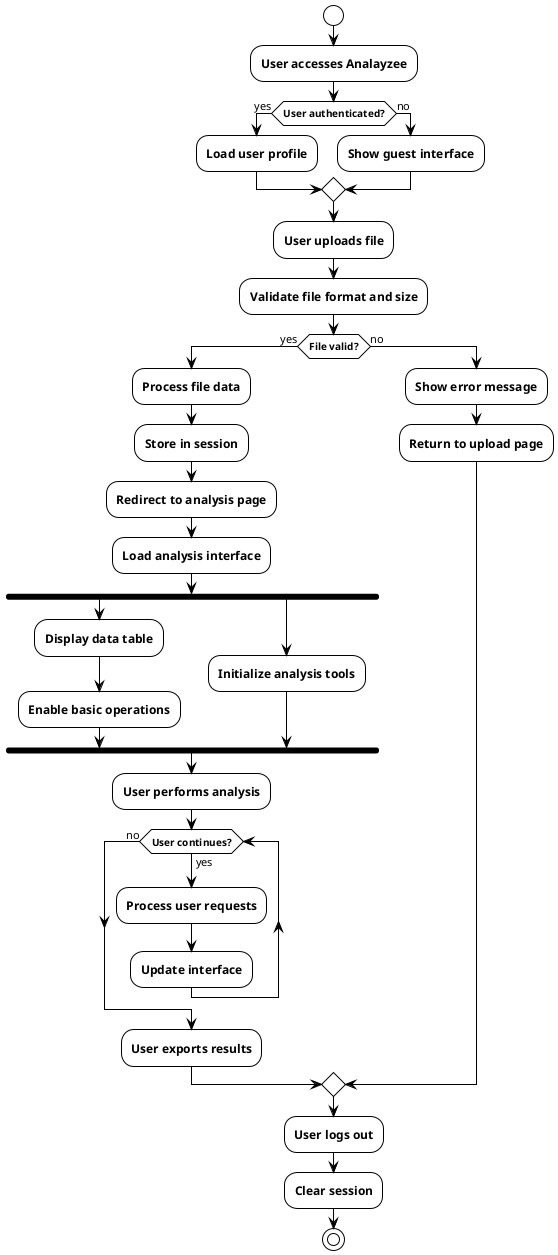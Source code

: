 @startuml Analayzee_Activity_Diagram_Simplified

!theme plain
skinparam activityFontSize 12
skinparam activityFontStyle bold
skinparam activityDiamondFontSize 10

start

:User accesses Analayzee;

if (User authenticated?) then (yes)
    :Load user profile;
else (no)
    :Show guest interface;
endif

:User uploads file;

:Validate file format and size;
if (File valid?) then (yes)
    :Process file data;
    :Store in session;
    :Redirect to analysis page;
    
    :Load analysis interface;
    
    fork
        :Display data table;
        :Enable basic operations;
    fork again
        :Initialize analysis tools;
    end fork
    
    :User performs analysis;
    
    while (User continues?) is (yes)
        :Process user requests;
        :Update interface;
    endwhile (no)
    
    :User exports results;
    
else (no)
    :Show error message;
    :Return to upload page;
endif

:User logs out;
:Clear session;

stop

@enduml 